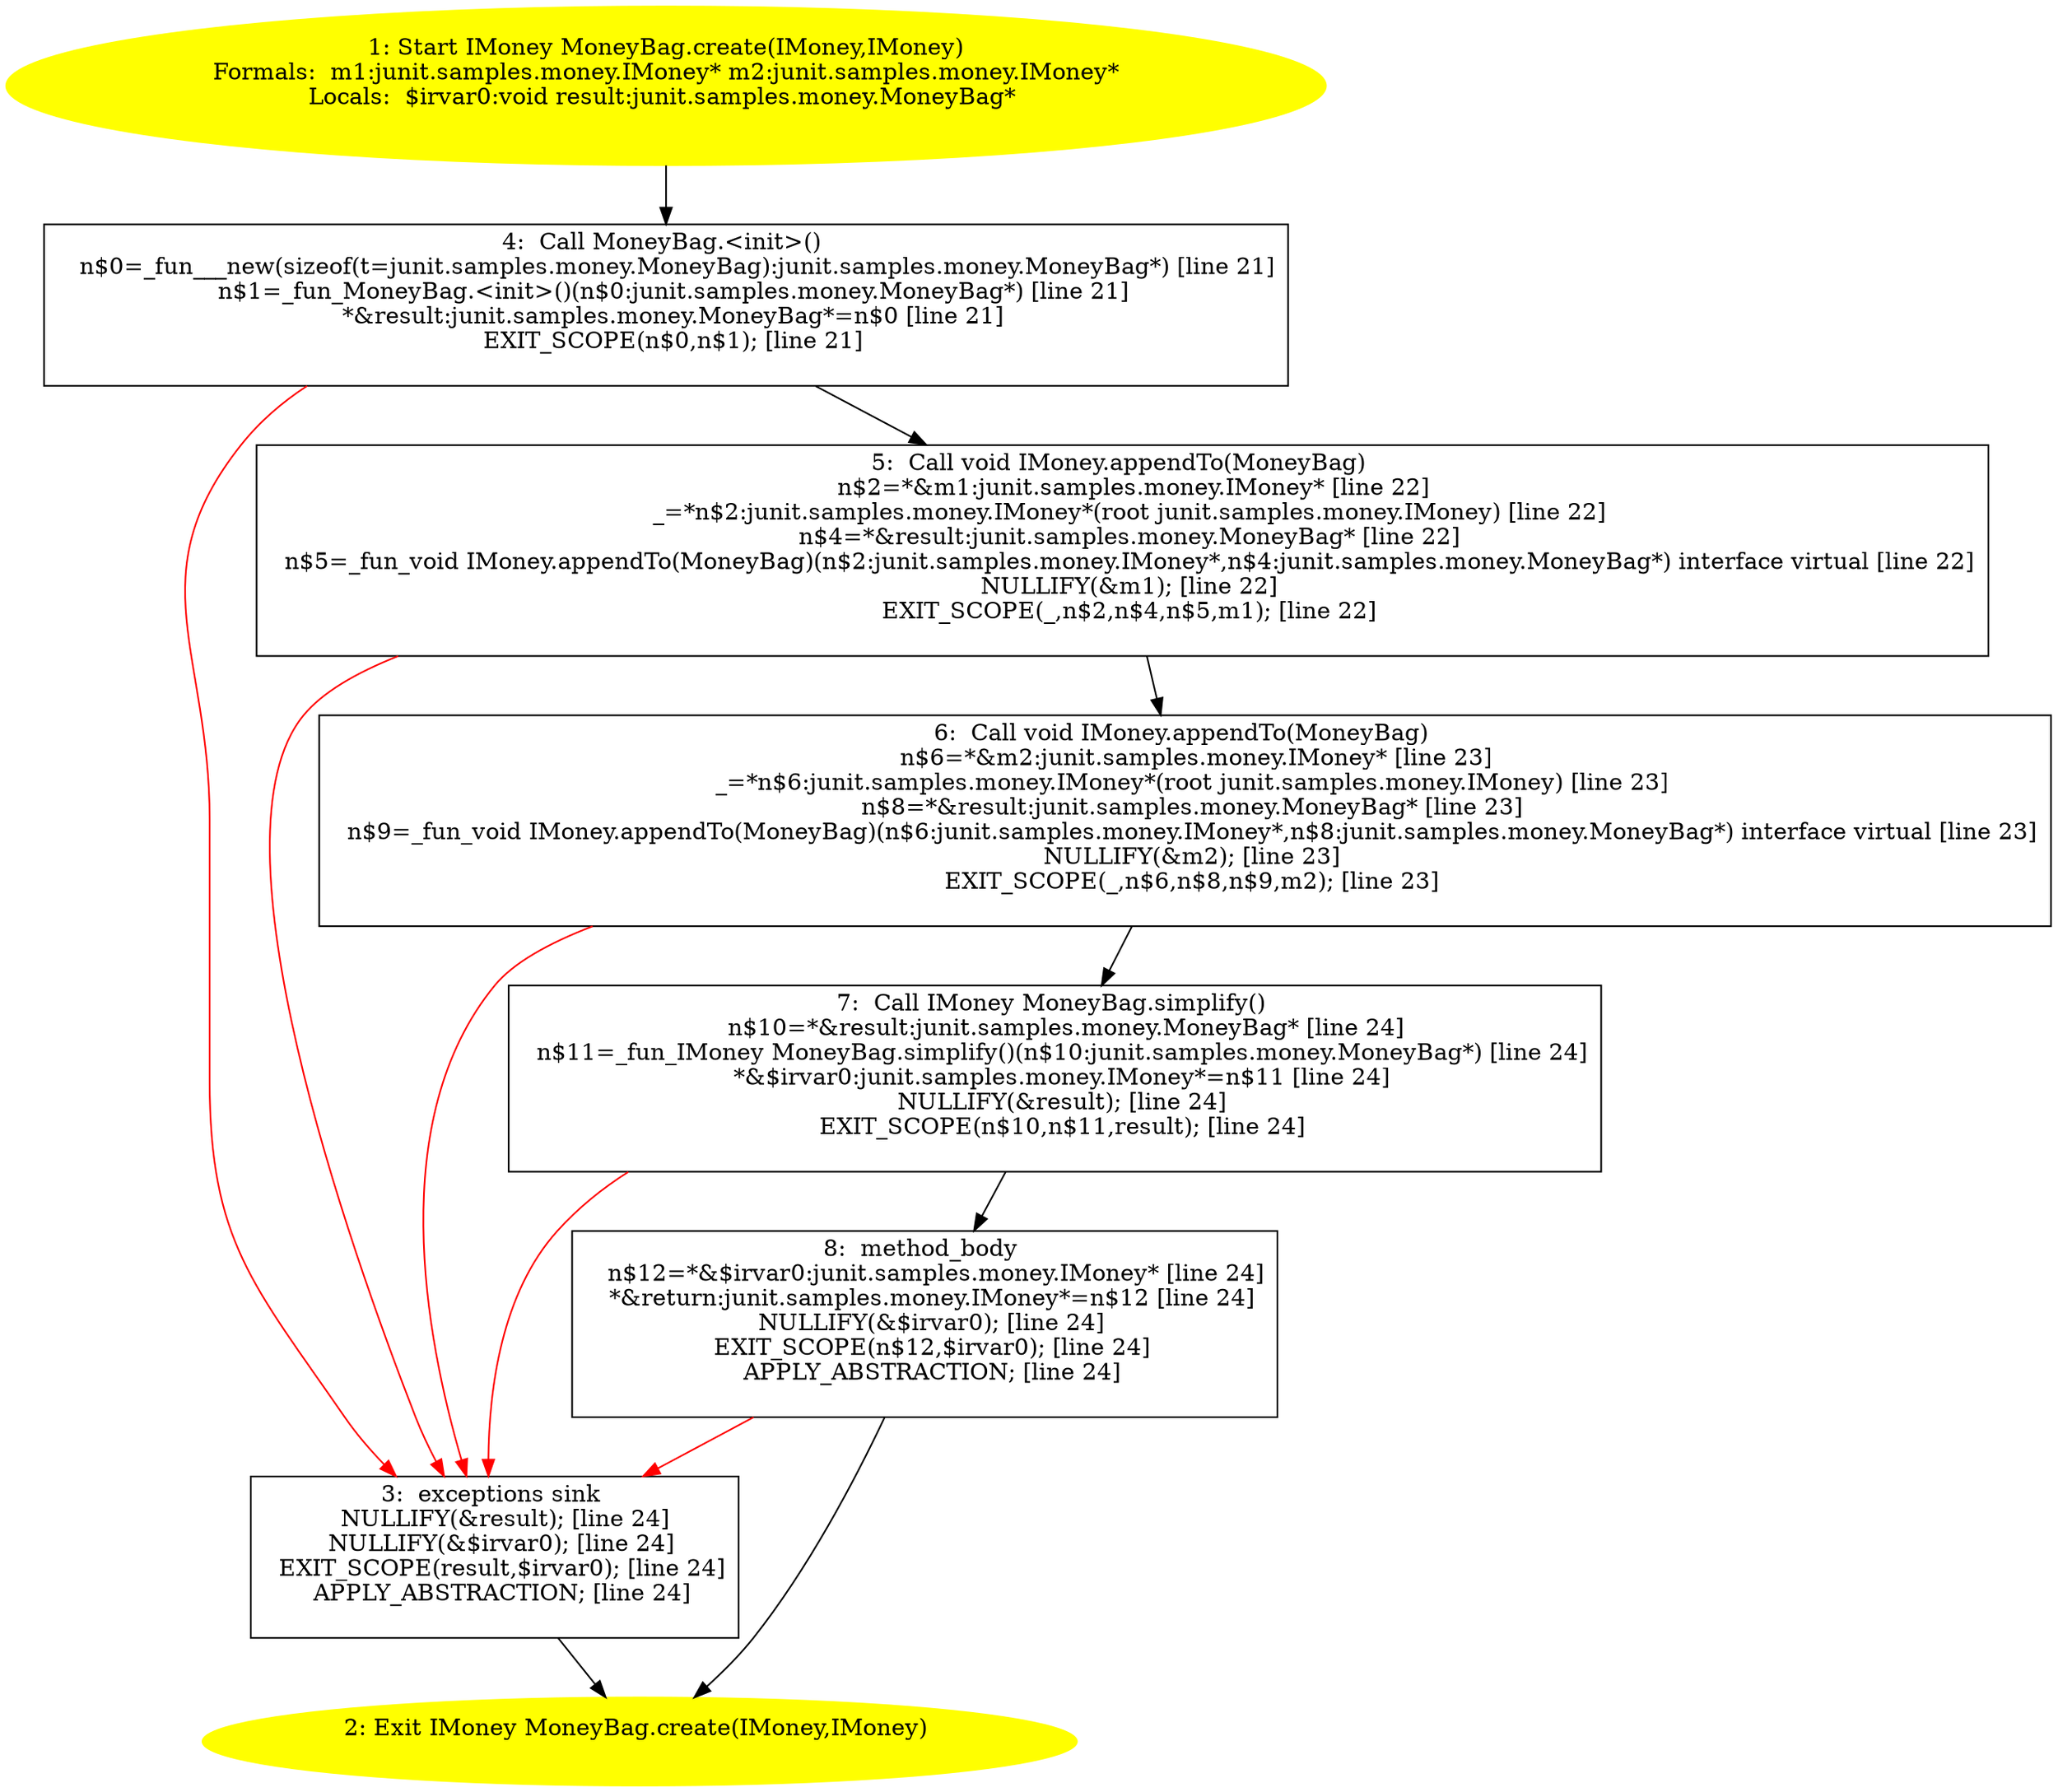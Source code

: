 /* @generated */
digraph cfg {
"junit.samples.money.MoneyBag.create(junit.samples.money.IMoney,junit.samples.money.IMoney):junit.sam.b35c7b89e537022d7cf06f628f84c2c6_1" [label="1: Start IMoney MoneyBag.create(IMoney,IMoney)\nFormals:  m1:junit.samples.money.IMoney* m2:junit.samples.money.IMoney*\nLocals:  $irvar0:void result:junit.samples.money.MoneyBag* \n  " color=yellow style=filled]
	

	 "junit.samples.money.MoneyBag.create(junit.samples.money.IMoney,junit.samples.money.IMoney):junit.sam.b35c7b89e537022d7cf06f628f84c2c6_1" -> "junit.samples.money.MoneyBag.create(junit.samples.money.IMoney,junit.samples.money.IMoney):junit.sam.b35c7b89e537022d7cf06f628f84c2c6_4" ;
"junit.samples.money.MoneyBag.create(junit.samples.money.IMoney,junit.samples.money.IMoney):junit.sam.b35c7b89e537022d7cf06f628f84c2c6_2" [label="2: Exit IMoney MoneyBag.create(IMoney,IMoney) \n  " color=yellow style=filled]
	

"junit.samples.money.MoneyBag.create(junit.samples.money.IMoney,junit.samples.money.IMoney):junit.sam.b35c7b89e537022d7cf06f628f84c2c6_3" [label="3:  exceptions sink \n   NULLIFY(&result); [line 24]\n  NULLIFY(&$irvar0); [line 24]\n  EXIT_SCOPE(result,$irvar0); [line 24]\n  APPLY_ABSTRACTION; [line 24]\n " shape="box"]
	

	 "junit.samples.money.MoneyBag.create(junit.samples.money.IMoney,junit.samples.money.IMoney):junit.sam.b35c7b89e537022d7cf06f628f84c2c6_3" -> "junit.samples.money.MoneyBag.create(junit.samples.money.IMoney,junit.samples.money.IMoney):junit.sam.b35c7b89e537022d7cf06f628f84c2c6_2" ;
"junit.samples.money.MoneyBag.create(junit.samples.money.IMoney,junit.samples.money.IMoney):junit.sam.b35c7b89e537022d7cf06f628f84c2c6_4" [label="4:  Call MoneyBag.<init>() \n   n$0=_fun___new(sizeof(t=junit.samples.money.MoneyBag):junit.samples.money.MoneyBag*) [line 21]\n  n$1=_fun_MoneyBag.<init>()(n$0:junit.samples.money.MoneyBag*) [line 21]\n  *&result:junit.samples.money.MoneyBag*=n$0 [line 21]\n  EXIT_SCOPE(n$0,n$1); [line 21]\n " shape="box"]
	

	 "junit.samples.money.MoneyBag.create(junit.samples.money.IMoney,junit.samples.money.IMoney):junit.sam.b35c7b89e537022d7cf06f628f84c2c6_4" -> "junit.samples.money.MoneyBag.create(junit.samples.money.IMoney,junit.samples.money.IMoney):junit.sam.b35c7b89e537022d7cf06f628f84c2c6_5" ;
	 "junit.samples.money.MoneyBag.create(junit.samples.money.IMoney,junit.samples.money.IMoney):junit.sam.b35c7b89e537022d7cf06f628f84c2c6_4" -> "junit.samples.money.MoneyBag.create(junit.samples.money.IMoney,junit.samples.money.IMoney):junit.sam.b35c7b89e537022d7cf06f628f84c2c6_3" [color="red" ];
"junit.samples.money.MoneyBag.create(junit.samples.money.IMoney,junit.samples.money.IMoney):junit.sam.b35c7b89e537022d7cf06f628f84c2c6_5" [label="5:  Call void IMoney.appendTo(MoneyBag) \n   n$2=*&m1:junit.samples.money.IMoney* [line 22]\n  _=*n$2:junit.samples.money.IMoney*(root junit.samples.money.IMoney) [line 22]\n  n$4=*&result:junit.samples.money.MoneyBag* [line 22]\n  n$5=_fun_void IMoney.appendTo(MoneyBag)(n$2:junit.samples.money.IMoney*,n$4:junit.samples.money.MoneyBag*) interface virtual [line 22]\n  NULLIFY(&m1); [line 22]\n  EXIT_SCOPE(_,n$2,n$4,n$5,m1); [line 22]\n " shape="box"]
	

	 "junit.samples.money.MoneyBag.create(junit.samples.money.IMoney,junit.samples.money.IMoney):junit.sam.b35c7b89e537022d7cf06f628f84c2c6_5" -> "junit.samples.money.MoneyBag.create(junit.samples.money.IMoney,junit.samples.money.IMoney):junit.sam.b35c7b89e537022d7cf06f628f84c2c6_6" ;
	 "junit.samples.money.MoneyBag.create(junit.samples.money.IMoney,junit.samples.money.IMoney):junit.sam.b35c7b89e537022d7cf06f628f84c2c6_5" -> "junit.samples.money.MoneyBag.create(junit.samples.money.IMoney,junit.samples.money.IMoney):junit.sam.b35c7b89e537022d7cf06f628f84c2c6_3" [color="red" ];
"junit.samples.money.MoneyBag.create(junit.samples.money.IMoney,junit.samples.money.IMoney):junit.sam.b35c7b89e537022d7cf06f628f84c2c6_6" [label="6:  Call void IMoney.appendTo(MoneyBag) \n   n$6=*&m2:junit.samples.money.IMoney* [line 23]\n  _=*n$6:junit.samples.money.IMoney*(root junit.samples.money.IMoney) [line 23]\n  n$8=*&result:junit.samples.money.MoneyBag* [line 23]\n  n$9=_fun_void IMoney.appendTo(MoneyBag)(n$6:junit.samples.money.IMoney*,n$8:junit.samples.money.MoneyBag*) interface virtual [line 23]\n  NULLIFY(&m2); [line 23]\n  EXIT_SCOPE(_,n$6,n$8,n$9,m2); [line 23]\n " shape="box"]
	

	 "junit.samples.money.MoneyBag.create(junit.samples.money.IMoney,junit.samples.money.IMoney):junit.sam.b35c7b89e537022d7cf06f628f84c2c6_6" -> "junit.samples.money.MoneyBag.create(junit.samples.money.IMoney,junit.samples.money.IMoney):junit.sam.b35c7b89e537022d7cf06f628f84c2c6_7" ;
	 "junit.samples.money.MoneyBag.create(junit.samples.money.IMoney,junit.samples.money.IMoney):junit.sam.b35c7b89e537022d7cf06f628f84c2c6_6" -> "junit.samples.money.MoneyBag.create(junit.samples.money.IMoney,junit.samples.money.IMoney):junit.sam.b35c7b89e537022d7cf06f628f84c2c6_3" [color="red" ];
"junit.samples.money.MoneyBag.create(junit.samples.money.IMoney,junit.samples.money.IMoney):junit.sam.b35c7b89e537022d7cf06f628f84c2c6_7" [label="7:  Call IMoney MoneyBag.simplify() \n   n$10=*&result:junit.samples.money.MoneyBag* [line 24]\n  n$11=_fun_IMoney MoneyBag.simplify()(n$10:junit.samples.money.MoneyBag*) [line 24]\n  *&$irvar0:junit.samples.money.IMoney*=n$11 [line 24]\n  NULLIFY(&result); [line 24]\n  EXIT_SCOPE(n$10,n$11,result); [line 24]\n " shape="box"]
	

	 "junit.samples.money.MoneyBag.create(junit.samples.money.IMoney,junit.samples.money.IMoney):junit.sam.b35c7b89e537022d7cf06f628f84c2c6_7" -> "junit.samples.money.MoneyBag.create(junit.samples.money.IMoney,junit.samples.money.IMoney):junit.sam.b35c7b89e537022d7cf06f628f84c2c6_8" ;
	 "junit.samples.money.MoneyBag.create(junit.samples.money.IMoney,junit.samples.money.IMoney):junit.sam.b35c7b89e537022d7cf06f628f84c2c6_7" -> "junit.samples.money.MoneyBag.create(junit.samples.money.IMoney,junit.samples.money.IMoney):junit.sam.b35c7b89e537022d7cf06f628f84c2c6_3" [color="red" ];
"junit.samples.money.MoneyBag.create(junit.samples.money.IMoney,junit.samples.money.IMoney):junit.sam.b35c7b89e537022d7cf06f628f84c2c6_8" [label="8:  method_body \n   n$12=*&$irvar0:junit.samples.money.IMoney* [line 24]\n  *&return:junit.samples.money.IMoney*=n$12 [line 24]\n  NULLIFY(&$irvar0); [line 24]\n  EXIT_SCOPE(n$12,$irvar0); [line 24]\n  APPLY_ABSTRACTION; [line 24]\n " shape="box"]
	

	 "junit.samples.money.MoneyBag.create(junit.samples.money.IMoney,junit.samples.money.IMoney):junit.sam.b35c7b89e537022d7cf06f628f84c2c6_8" -> "junit.samples.money.MoneyBag.create(junit.samples.money.IMoney,junit.samples.money.IMoney):junit.sam.b35c7b89e537022d7cf06f628f84c2c6_2" ;
	 "junit.samples.money.MoneyBag.create(junit.samples.money.IMoney,junit.samples.money.IMoney):junit.sam.b35c7b89e537022d7cf06f628f84c2c6_8" -> "junit.samples.money.MoneyBag.create(junit.samples.money.IMoney,junit.samples.money.IMoney):junit.sam.b35c7b89e537022d7cf06f628f84c2c6_3" [color="red" ];
}
